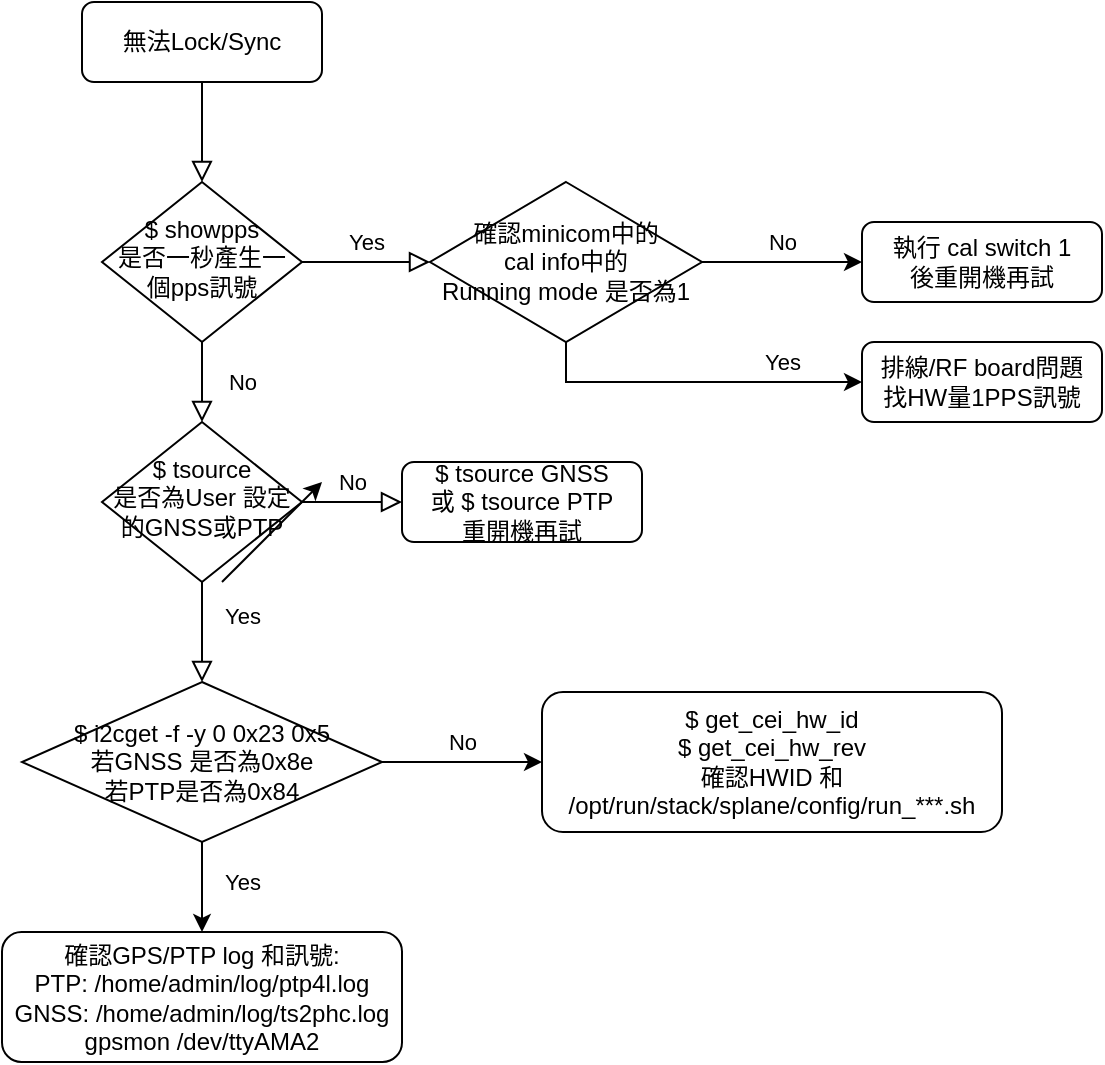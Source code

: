 <mxfile version="18.0.3" type="github"><diagram id="C5RBs43oDa-KdzZeNtuy" name="Page-1"><mxGraphModel dx="1203" dy="529" grid="1" gridSize="10" guides="1" tooltips="1" connect="1" arrows="1" fold="1" page="1" pageScale="1" pageWidth="827" pageHeight="1169" math="0" shadow="0"><root><mxCell id="WIyWlLk6GJQsqaUBKTNV-0"/><mxCell id="WIyWlLk6GJQsqaUBKTNV-1" parent="WIyWlLk6GJQsqaUBKTNV-0"/><mxCell id="WIyWlLk6GJQsqaUBKTNV-2" value="" style="rounded=0;html=1;jettySize=auto;orthogonalLoop=1;fontSize=11;endArrow=block;endFill=0;endSize=8;strokeWidth=1;shadow=0;labelBackgroundColor=none;edgeStyle=orthogonalEdgeStyle;" parent="WIyWlLk6GJQsqaUBKTNV-1" source="WIyWlLk6GJQsqaUBKTNV-3" target="WIyWlLk6GJQsqaUBKTNV-6" edge="1"><mxGeometry relative="1" as="geometry"/></mxCell><mxCell id="WIyWlLk6GJQsqaUBKTNV-3" value="無法Lock/Sync" style="rounded=1;whiteSpace=wrap;html=1;fontSize=12;glass=0;strokeWidth=1;shadow=0;" parent="WIyWlLk6GJQsqaUBKTNV-1" vertex="1"><mxGeometry x="160" y="80" width="120" height="40" as="geometry"/></mxCell><mxCell id="WIyWlLk6GJQsqaUBKTNV-4" value="No" style="rounded=0;html=1;jettySize=auto;orthogonalLoop=1;fontSize=11;endArrow=block;endFill=0;endSize=8;strokeWidth=1;shadow=0;labelBackgroundColor=none;edgeStyle=orthogonalEdgeStyle;" parent="WIyWlLk6GJQsqaUBKTNV-1" source="WIyWlLk6GJQsqaUBKTNV-6" target="WIyWlLk6GJQsqaUBKTNV-10" edge="1"><mxGeometry y="20" relative="1" as="geometry"><mxPoint as="offset"/></mxGeometry></mxCell><mxCell id="WIyWlLk6GJQsqaUBKTNV-5" value="Yes" style="edgeStyle=orthogonalEdgeStyle;rounded=0;html=1;jettySize=auto;orthogonalLoop=1;fontSize=11;endArrow=block;endFill=0;endSize=8;strokeWidth=1;shadow=0;labelBackgroundColor=none;entryX=0;entryY=0.5;entryDx=0;entryDy=0;" parent="WIyWlLk6GJQsqaUBKTNV-1" source="WIyWlLk6GJQsqaUBKTNV-6" target="UTbnrNBwoVpe2eDI7-bp-1" edge="1"><mxGeometry y="10" relative="1" as="geometry"><mxPoint as="offset"/><mxPoint x="320" y="210" as="targetPoint"/></mxGeometry></mxCell><mxCell id="WIyWlLk6GJQsqaUBKTNV-6" value="&lt;div&gt;$ showpps&lt;/div&gt;&lt;div&gt;是否一秒產生一個pps訊號&lt;br&gt;&lt;/div&gt;" style="rhombus;whiteSpace=wrap;html=1;shadow=0;fontFamily=Helvetica;fontSize=12;align=center;strokeWidth=1;spacing=6;spacingTop=-4;" parent="WIyWlLk6GJQsqaUBKTNV-1" vertex="1"><mxGeometry x="170" y="170" width="100" height="80" as="geometry"/></mxCell><mxCell id="WIyWlLk6GJQsqaUBKTNV-8" value="Yes" style="rounded=0;html=1;jettySize=auto;orthogonalLoop=1;fontSize=11;endArrow=block;endFill=0;endSize=8;strokeWidth=1;shadow=0;labelBackgroundColor=none;edgeStyle=orthogonalEdgeStyle;entryX=0.5;entryY=0;entryDx=0;entryDy=0;" parent="WIyWlLk6GJQsqaUBKTNV-1" source="WIyWlLk6GJQsqaUBKTNV-10" target="UTbnrNBwoVpe2eDI7-bp-9" edge="1"><mxGeometry x="-0.333" y="20" relative="1" as="geometry"><mxPoint as="offset"/><mxPoint x="210" y="450" as="targetPoint"/></mxGeometry></mxCell><mxCell id="WIyWlLk6GJQsqaUBKTNV-9" value="No" style="edgeStyle=orthogonalEdgeStyle;rounded=0;html=1;jettySize=auto;orthogonalLoop=1;fontSize=11;endArrow=block;endFill=0;endSize=8;strokeWidth=1;shadow=0;labelBackgroundColor=none;" parent="WIyWlLk6GJQsqaUBKTNV-1" source="WIyWlLk6GJQsqaUBKTNV-10" target="WIyWlLk6GJQsqaUBKTNV-12" edge="1"><mxGeometry y="10" relative="1" as="geometry"><mxPoint as="offset"/></mxGeometry></mxCell><mxCell id="WIyWlLk6GJQsqaUBKTNV-10" value="&lt;div&gt;$ tsource&lt;/div&gt;&lt;div&gt;是否為User 設定的GNSS或PTP&lt;br&gt;&lt;/div&gt;" style="rhombus;whiteSpace=wrap;html=1;shadow=0;fontFamily=Helvetica;fontSize=12;align=center;strokeWidth=1;spacing=6;spacingTop=-4;" parent="WIyWlLk6GJQsqaUBKTNV-1" vertex="1"><mxGeometry x="170" y="290" width="100" height="80" as="geometry"/></mxCell><mxCell id="WIyWlLk6GJQsqaUBKTNV-12" value="&lt;div&gt;$ tsource GNSS&lt;/div&gt;&lt;div&gt;或 $ tsource PTP&lt;/div&gt;&lt;div&gt;重開機再試&lt;br&gt;&lt;/div&gt;" style="rounded=1;whiteSpace=wrap;html=1;fontSize=12;glass=0;strokeWidth=1;shadow=0;" parent="WIyWlLk6GJQsqaUBKTNV-1" vertex="1"><mxGeometry x="320" y="310" width="120" height="40" as="geometry"/></mxCell><mxCell id="UTbnrNBwoVpe2eDI7-bp-1" value="&lt;div&gt;確認minicom中的&lt;/div&gt;&lt;div&gt;cal info中的&lt;/div&gt;&lt;div&gt;Running mode 是否為1&lt;br&gt;&lt;/div&gt;" style="rhombus;whiteSpace=wrap;html=1;" vertex="1" parent="WIyWlLk6GJQsqaUBKTNV-1"><mxGeometry x="334" y="170" width="136" height="80" as="geometry"/></mxCell><mxCell id="UTbnrNBwoVpe2eDI7-bp-3" value="&lt;div&gt;執行 cal switch 1&lt;/div&gt;&lt;div&gt;後重開機再試&lt;br&gt;&lt;/div&gt;" style="rounded=1;whiteSpace=wrap;html=1;fontSize=12;glass=0;strokeWidth=1;shadow=0;" vertex="1" parent="WIyWlLk6GJQsqaUBKTNV-1"><mxGeometry x="550" y="190" width="120" height="40" as="geometry"/></mxCell><mxCell id="UTbnrNBwoVpe2eDI7-bp-4" value="" style="endArrow=classic;html=1;rounded=0;entryX=0;entryY=0.5;entryDx=0;entryDy=0;exitX=1;exitY=0.5;exitDx=0;exitDy=0;" edge="1" parent="WIyWlLk6GJQsqaUBKTNV-1" source="UTbnrNBwoVpe2eDI7-bp-1" target="UTbnrNBwoVpe2eDI7-bp-3"><mxGeometry width="50" height="50" relative="1" as="geometry"><mxPoint x="370" y="270" as="sourcePoint"/><mxPoint x="420" y="220" as="targetPoint"/></mxGeometry></mxCell><mxCell id="UTbnrNBwoVpe2eDI7-bp-5" value="&lt;div&gt;No&lt;/div&gt;" style="edgeLabel;html=1;align=center;verticalAlign=middle;resizable=0;points=[];" vertex="1" connectable="0" parent="UTbnrNBwoVpe2eDI7-bp-4"><mxGeometry x="-0.3" y="1" relative="1" as="geometry"><mxPoint x="12" y="-9" as="offset"/></mxGeometry></mxCell><mxCell id="UTbnrNBwoVpe2eDI7-bp-6" value="&lt;div&gt;排線/RF board問題&lt;br&gt;&lt;/div&gt;&lt;div&gt;找HW量1PPS訊號&lt;/div&gt;" style="rounded=1;whiteSpace=wrap;html=1;fontSize=12;glass=0;strokeWidth=1;shadow=0;" vertex="1" parent="WIyWlLk6GJQsqaUBKTNV-1"><mxGeometry x="550" y="250" width="120" height="40" as="geometry"/></mxCell><mxCell id="UTbnrNBwoVpe2eDI7-bp-7" value="" style="endArrow=classic;html=1;rounded=0;entryX=0;entryY=0.5;entryDx=0;entryDy=0;exitX=0.5;exitY=1;exitDx=0;exitDy=0;" edge="1" parent="WIyWlLk6GJQsqaUBKTNV-1" source="UTbnrNBwoVpe2eDI7-bp-1" target="UTbnrNBwoVpe2eDI7-bp-6"><mxGeometry width="50" height="50" relative="1" as="geometry"><mxPoint x="370" y="270" as="sourcePoint"/><mxPoint x="420" y="220" as="targetPoint"/><Array as="points"><mxPoint x="402" y="270"/></Array></mxGeometry></mxCell><mxCell id="UTbnrNBwoVpe2eDI7-bp-8" value="Yes" style="edgeLabel;html=1;align=center;verticalAlign=middle;resizable=0;points=[];" vertex="1" connectable="0" parent="UTbnrNBwoVpe2eDI7-bp-7"><mxGeometry x="0.369" y="1" relative="1" as="geometry"><mxPoint x="13" y="-9" as="offset"/></mxGeometry></mxCell><mxCell id="UTbnrNBwoVpe2eDI7-bp-12" value="&lt;div&gt;No&lt;/div&gt;" style="edgeStyle=orthogonalEdgeStyle;rounded=0;orthogonalLoop=1;jettySize=auto;html=1;exitX=1;exitY=0.5;exitDx=0;exitDy=0;entryX=0;entryY=0.5;entryDx=0;entryDy=0;" edge="1" parent="WIyWlLk6GJQsqaUBKTNV-1" source="UTbnrNBwoVpe2eDI7-bp-9" target="UTbnrNBwoVpe2eDI7-bp-10"><mxGeometry y="10" relative="1" as="geometry"><mxPoint as="offset"/></mxGeometry></mxCell><mxCell id="UTbnrNBwoVpe2eDI7-bp-9" value="&lt;div&gt;$ i2cget -f -y 0 0x23 0x5&lt;/div&gt;&lt;div&gt;若GNSS 是否為0x8e&lt;/div&gt;&lt;div&gt;若PTP是否為0x84&lt;br&gt;&lt;/div&gt;" style="rhombus;whiteSpace=wrap;html=1;" vertex="1" parent="WIyWlLk6GJQsqaUBKTNV-1"><mxGeometry x="130" y="420" width="180" height="80" as="geometry"/></mxCell><mxCell id="UTbnrNBwoVpe2eDI7-bp-10" value="&lt;div&gt;$ get_cei_hw_id&lt;/div&gt;&lt;div&gt;$ get_cei_hw_rev&lt;/div&gt;&lt;div&gt;確認HWID 和&lt;/div&gt;&lt;div&gt;/opt/run/stack/splane/config/run_***.sh&lt;br&gt;&lt;/div&gt;" style="rounded=1;whiteSpace=wrap;html=1;fontSize=12;glass=0;strokeWidth=1;shadow=0;" vertex="1" parent="WIyWlLk6GJQsqaUBKTNV-1"><mxGeometry x="390" y="425" width="230" height="70" as="geometry"/></mxCell><mxCell id="UTbnrNBwoVpe2eDI7-bp-11" value="" style="endArrow=classic;html=1;rounded=0;" edge="1" parent="WIyWlLk6GJQsqaUBKTNV-1"><mxGeometry width="50" height="50" relative="1" as="geometry"><mxPoint x="230" y="370" as="sourcePoint"/><mxPoint x="280" y="320" as="targetPoint"/></mxGeometry></mxCell><mxCell id="UTbnrNBwoVpe2eDI7-bp-13" value="&lt;div&gt;確認GPS/PTP log 和訊號:&lt;/div&gt;&lt;div&gt;PTP: /home/admin/log/ptp4l.log&lt;/div&gt;&lt;div&gt;GNSS: /home/admin/log/ts2phc.log&lt;/div&gt;&lt;div&gt;gpsmon /dev/ttyAMA2&lt;br&gt;&lt;/div&gt;" style="rounded=1;whiteSpace=wrap;html=1;fontSize=12;glass=0;strokeWidth=1;shadow=0;" vertex="1" parent="WIyWlLk6GJQsqaUBKTNV-1"><mxGeometry x="120" y="545" width="200" height="65" as="geometry"/></mxCell><mxCell id="UTbnrNBwoVpe2eDI7-bp-14" value="&lt;div&gt;Yes&lt;/div&gt;" style="endArrow=classic;html=1;rounded=0;entryX=0.5;entryY=0;entryDx=0;entryDy=0;exitX=0.5;exitY=1;exitDx=0;exitDy=0;" edge="1" parent="WIyWlLk6GJQsqaUBKTNV-1" source="UTbnrNBwoVpe2eDI7-bp-9" target="UTbnrNBwoVpe2eDI7-bp-13"><mxGeometry x="-0.111" y="20" width="50" height="50" relative="1" as="geometry"><mxPoint x="230" y="450" as="sourcePoint"/><mxPoint x="280" y="400" as="targetPoint"/><mxPoint as="offset"/></mxGeometry></mxCell></root></mxGraphModel></diagram></mxfile>